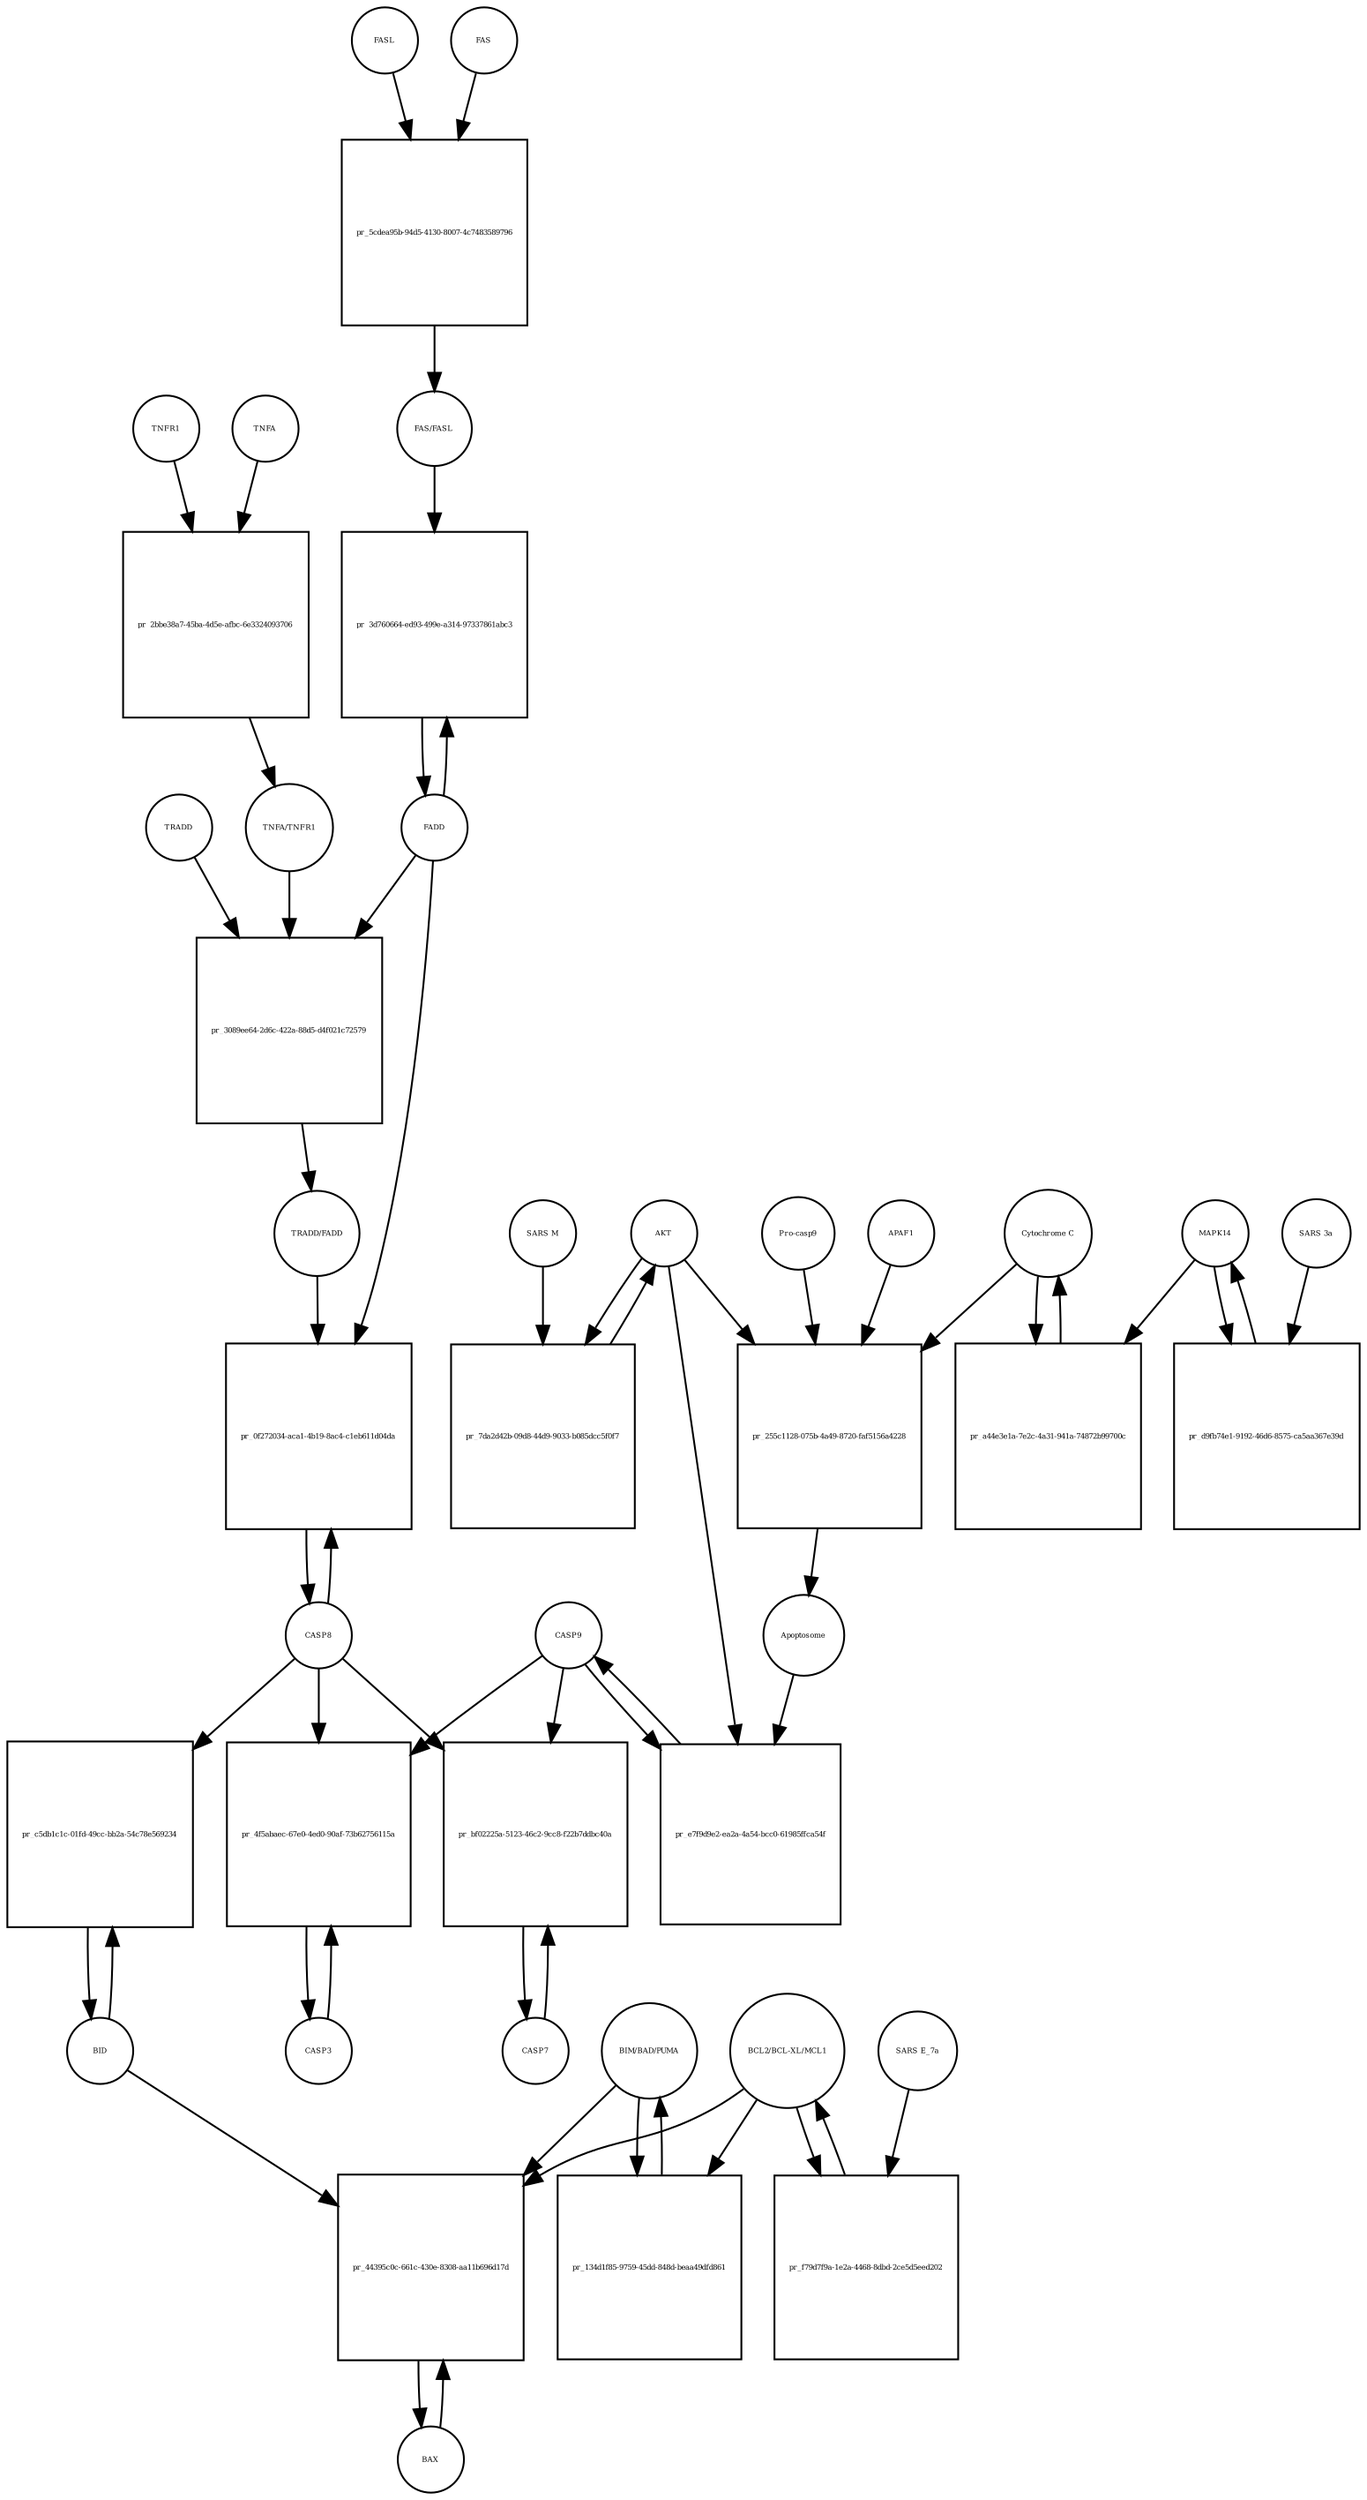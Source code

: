 strict digraph  {
FASL [annotation="", bipartite=0, cls=macromolecule, fontsize=4, label=FASL, shape=circle];
"pr_5cdea95b-94d5-4130-8007-4c7483589796" [annotation="", bipartite=1, cls=process, fontsize=4, label="pr_5cdea95b-94d5-4130-8007-4c7483589796", shape=square];
FAS [annotation="", bipartite=0, cls=macromolecule, fontsize=4, label=FAS, shape=circle];
"FAS/FASL" [annotation="", bipartite=0, cls=complex, fontsize=4, label="FAS/FASL", shape=circle];
TNFA [annotation="", bipartite=0, cls=macromolecule, fontsize=4, label=TNFA, shape=circle];
"pr_2bbe38a7-45ba-4d5e-afbc-6e3324093706" [annotation="", bipartite=1, cls=process, fontsize=4, label="pr_2bbe38a7-45ba-4d5e-afbc-6e3324093706", shape=square];
TNFR1 [annotation="", bipartite=0, cls=macromolecule, fontsize=4, label=TNFR1, shape=circle];
"TNFA/TNFR1" [annotation="", bipartite=0, cls=complex, fontsize=4, label="TNFA/TNFR1", shape=circle];
FADD [annotation="", bipartite=0, cls=macromolecule, fontsize=4, label=FADD, shape=circle];
"pr_3d760664-ed93-499e-a314-97337861abc3" [annotation="", bipartite=1, cls=process, fontsize=4, label="pr_3d760664-ed93-499e-a314-97337861abc3", shape=square];
CASP8 [annotation="", bipartite=0, cls=macromolecule, fontsize=4, label=CASP8, shape=circle];
"pr_0f272034-aca1-4b19-8ac4-c1eb611d04da" [annotation="", bipartite=1, cls=process, fontsize=4, label="pr_0f272034-aca1-4b19-8ac4-c1eb611d04da", shape=square];
"TRADD/FADD" [annotation="", bipartite=0, cls=complex, fontsize=4, label="TRADD/FADD", shape=circle];
CASP3 [annotation="", bipartite=0, cls=macromolecule, fontsize=4, label=CASP3, shape=circle];
"pr_4f5abaec-67e0-4ed0-90af-73b62756115a" [annotation="", bipartite=1, cls=process, fontsize=4, label="pr_4f5abaec-67e0-4ed0-90af-73b62756115a", shape=square];
CASP9 [annotation="", bipartite=0, cls=macromolecule, fontsize=4, label=CASP9, shape=circle];
"pr_e7f9d9e2-ea2a-4a54-bcc0-61985ffca54f" [annotation="", bipartite=1, cls=process, fontsize=4, label="pr_e7f9d9e2-ea2a-4a54-bcc0-61985ffca54f", shape=square];
Apoptosome [annotation="", bipartite=0, cls=complex, fontsize=4, label=Apoptosome, shape=circle];
AKT [annotation="", bipartite=0, cls=macromolecule, fontsize=4, label=AKT, shape=circle];
BID [annotation="", bipartite=0, cls=macromolecule, fontsize=4, label=BID, shape=circle];
"pr_c5db1c1c-01fd-49cc-bb2a-54c78e569234" [annotation="", bipartite=1, cls=process, fontsize=4, label="pr_c5db1c1c-01fd-49cc-bb2a-54c78e569234", shape=square];
BAX [annotation="", bipartite=0, cls=macromolecule, fontsize=4, label=BAX, shape=circle];
"pr_44395c0c-661c-430e-8308-aa11b696d17d" [annotation="", bipartite=1, cls=process, fontsize=4, label="pr_44395c0c-661c-430e-8308-aa11b696d17d", shape=square];
"BIM/BAD/PUMA" [annotation="", bipartite=0, cls=complex, fontsize=4, label="BIM/BAD/PUMA", shape=circle];
"BCL2/BCL-XL/MCL1" [annotation="", bipartite=0, cls=complex, fontsize=4, label="BCL2/BCL-XL/MCL1", shape=circle];
"Cytochrome C" [annotation="", bipartite=0, cls=macromolecule, fontsize=4, label="Cytochrome C", shape=circle];
"pr_a44e3e1a-7e2c-4a31-941a-74872b99700c" [annotation="", bipartite=1, cls=process, fontsize=4, label="pr_a44e3e1a-7e2c-4a31-941a-74872b99700c", shape=square];
MAPK14 [annotation="", bipartite=0, cls=macromolecule, fontsize=4, label=MAPK14, shape=circle];
APAF1 [annotation="", bipartite=0, cls=macromolecule, fontsize=4, label=APAF1, shape=circle];
"pr_255c1128-075b-4a49-8720-faf5156a4228" [annotation="", bipartite=1, cls=process, fontsize=4, label="pr_255c1128-075b-4a49-8720-faf5156a4228", shape=square];
"Pro-casp9" [annotation="", bipartite=0, cls=macromolecule, fontsize=4, label="Pro-casp9", shape=circle];
CASP7 [annotation="", bipartite=0, cls=macromolecule, fontsize=4, label=CASP7, shape=circle];
"pr_bf02225a-5123-46c2-9cc8-f22b7ddbc40a" [annotation="", bipartite=1, cls=process, fontsize=4, label="pr_bf02225a-5123-46c2-9cc8-f22b7ddbc40a", shape=square];
"pr_7da2d42b-09d8-44d9-9033-b085dcc5f0f7" [annotation="", bipartite=1, cls=process, fontsize=4, label="pr_7da2d42b-09d8-44d9-9033-b085dcc5f0f7", shape=square];
"SARS M" [annotation="", bipartite=0, cls=macromolecule, fontsize=4, label="SARS M", shape=circle];
"pr_3089ee64-2d6c-422a-88d5-d4f021c72579" [annotation="", bipartite=1, cls=process, fontsize=4, label="pr_3089ee64-2d6c-422a-88d5-d4f021c72579", shape=square];
TRADD [annotation="", bipartite=0, cls=macromolecule, fontsize=4, label=TRADD, shape=circle];
"pr_d9fb74e1-9192-46d6-8575-ca5aa367e39d" [annotation="", bipartite=1, cls=process, fontsize=4, label="pr_d9fb74e1-9192-46d6-8575-ca5aa367e39d", shape=square];
"SARS 3a" [annotation="", bipartite=0, cls=macromolecule, fontsize=4, label="SARS 3a", shape=circle];
"pr_134d1f85-9759-45dd-848d-beaa49dfd861" [annotation="", bipartite=1, cls=process, fontsize=4, label="pr_134d1f85-9759-45dd-848d-beaa49dfd861", shape=square];
"pr_f79d7f9a-1e2a-4468-8dbd-2ce5d5eed202" [annotation="", bipartite=1, cls=process, fontsize=4, label="pr_f79d7f9a-1e2a-4468-8dbd-2ce5d5eed202", shape=square];
"SARS E_7a" [annotation="", bipartite=0, cls=macromolecule, fontsize=4, label="SARS E_7a", shape=circle];
FASL -> "pr_5cdea95b-94d5-4130-8007-4c7483589796"  [annotation="", interaction_type=consumption];
"pr_5cdea95b-94d5-4130-8007-4c7483589796" -> "FAS/FASL"  [annotation="", interaction_type=production];
FAS -> "pr_5cdea95b-94d5-4130-8007-4c7483589796"  [annotation="", interaction_type=consumption];
"FAS/FASL" -> "pr_3d760664-ed93-499e-a314-97337861abc3"  [annotation="urn_miriam_kegg.pathway_hsa04210", interaction_type=catalysis];
TNFA -> "pr_2bbe38a7-45ba-4d5e-afbc-6e3324093706"  [annotation="", interaction_type=consumption];
"pr_2bbe38a7-45ba-4d5e-afbc-6e3324093706" -> "TNFA/TNFR1"  [annotation="", interaction_type=production];
TNFR1 -> "pr_2bbe38a7-45ba-4d5e-afbc-6e3324093706"  [annotation="", interaction_type=consumption];
"TNFA/TNFR1" -> "pr_3089ee64-2d6c-422a-88d5-d4f021c72579"  [annotation="urn_miriam_kegg.pathway_hsa04210", interaction_type=catalysis];
FADD -> "pr_3d760664-ed93-499e-a314-97337861abc3"  [annotation="", interaction_type=consumption];
FADD -> "pr_0f272034-aca1-4b19-8ac4-c1eb611d04da"  [annotation="urn_miriam_kegg.pathway_hsa04210", interaction_type=catalysis];
FADD -> "pr_3089ee64-2d6c-422a-88d5-d4f021c72579"  [annotation="", interaction_type=consumption];
"pr_3d760664-ed93-499e-a314-97337861abc3" -> FADD  [annotation="", interaction_type=production];
CASP8 -> "pr_0f272034-aca1-4b19-8ac4-c1eb611d04da"  [annotation="", interaction_type=consumption];
CASP8 -> "pr_4f5abaec-67e0-4ed0-90af-73b62756115a"  [annotation="urn_miriam_kegg.pathway_hsa04210", interaction_type=catalysis];
CASP8 -> "pr_c5db1c1c-01fd-49cc-bb2a-54c78e569234"  [annotation="urn_miriam_kegg.pathway_hsa04210", interaction_type=catalysis];
CASP8 -> "pr_bf02225a-5123-46c2-9cc8-f22b7ddbc40a"  [annotation="urn_miriam_kegg.pathway_hsa04210", interaction_type=catalysis];
"pr_0f272034-aca1-4b19-8ac4-c1eb611d04da" -> CASP8  [annotation="", interaction_type=production];
"TRADD/FADD" -> "pr_0f272034-aca1-4b19-8ac4-c1eb611d04da"  [annotation="urn_miriam_kegg.pathway_hsa04210", interaction_type=catalysis];
CASP3 -> "pr_4f5abaec-67e0-4ed0-90af-73b62756115a"  [annotation="", interaction_type=consumption];
"pr_4f5abaec-67e0-4ed0-90af-73b62756115a" -> CASP3  [annotation="", interaction_type=production];
CASP9 -> "pr_4f5abaec-67e0-4ed0-90af-73b62756115a"  [annotation="urn_miriam_kegg.pathway_hsa04210", interaction_type=catalysis];
CASP9 -> "pr_e7f9d9e2-ea2a-4a54-bcc0-61985ffca54f"  [annotation="", interaction_type=consumption];
CASP9 -> "pr_bf02225a-5123-46c2-9cc8-f22b7ddbc40a"  [annotation="urn_miriam_kegg.pathway_hsa04210", interaction_type=catalysis];
"pr_e7f9d9e2-ea2a-4a54-bcc0-61985ffca54f" -> CASP9  [annotation="", interaction_type=production];
Apoptosome -> "pr_e7f9d9e2-ea2a-4a54-bcc0-61985ffca54f"  [annotation="urn_miriam_kegg.pathway_hsa04210", interaction_type=catalysis];
AKT -> "pr_e7f9d9e2-ea2a-4a54-bcc0-61985ffca54f"  [annotation="urn_miriam_kegg.pathway_hsa04210", interaction_type=inhibition];
AKT -> "pr_255c1128-075b-4a49-8720-faf5156a4228"  [annotation="urn_miriam_kegg.pathway_hsa04210", interaction_type=inhibition];
AKT -> "pr_7da2d42b-09d8-44d9-9033-b085dcc5f0f7"  [annotation="", interaction_type=consumption];
BID -> "pr_c5db1c1c-01fd-49cc-bb2a-54c78e569234"  [annotation="", interaction_type=consumption];
BID -> "pr_44395c0c-661c-430e-8308-aa11b696d17d"  [annotation=urn_miriam_pubmed_31226023, interaction_type=catalysis];
"pr_c5db1c1c-01fd-49cc-bb2a-54c78e569234" -> BID  [annotation="", interaction_type=production];
BAX -> "pr_44395c0c-661c-430e-8308-aa11b696d17d"  [annotation="", interaction_type=consumption];
"pr_44395c0c-661c-430e-8308-aa11b696d17d" -> BAX  [annotation="", interaction_type=production];
"BIM/BAD/PUMA" -> "pr_44395c0c-661c-430e-8308-aa11b696d17d"  [annotation=urn_miriam_pubmed_31226023, interaction_type=catalysis];
"BIM/BAD/PUMA" -> "pr_134d1f85-9759-45dd-848d-beaa49dfd861"  [annotation="", interaction_type=consumption];
"BCL2/BCL-XL/MCL1" -> "pr_44395c0c-661c-430e-8308-aa11b696d17d"  [annotation=urn_miriam_pubmed_31226023, interaction_type=inhibition];
"BCL2/BCL-XL/MCL1" -> "pr_134d1f85-9759-45dd-848d-beaa49dfd861"  [annotation="", interaction_type=inhibition];
"BCL2/BCL-XL/MCL1" -> "pr_f79d7f9a-1e2a-4468-8dbd-2ce5d5eed202"  [annotation="", interaction_type=consumption];
"Cytochrome C" -> "pr_a44e3e1a-7e2c-4a31-941a-74872b99700c"  [annotation="", interaction_type=consumption];
"Cytochrome C" -> "pr_255c1128-075b-4a49-8720-faf5156a4228"  [annotation="", interaction_type=consumption];
"pr_a44e3e1a-7e2c-4a31-941a-74872b99700c" -> "Cytochrome C"  [annotation="", interaction_type=production];
MAPK14 -> "pr_a44e3e1a-7e2c-4a31-941a-74872b99700c"  [annotation="urn_miriam_kegg.pathway_hsa04210|urn_miriam_pubmed_31226023", interaction_type=catalysis];
MAPK14 -> "pr_d9fb74e1-9192-46d6-8575-ca5aa367e39d"  [annotation="", interaction_type=consumption];
APAF1 -> "pr_255c1128-075b-4a49-8720-faf5156a4228"  [annotation="", interaction_type=consumption];
"pr_255c1128-075b-4a49-8720-faf5156a4228" -> Apoptosome  [annotation="", interaction_type=production];
"Pro-casp9" -> "pr_255c1128-075b-4a49-8720-faf5156a4228"  [annotation="", interaction_type=consumption];
CASP7 -> "pr_bf02225a-5123-46c2-9cc8-f22b7ddbc40a"  [annotation="", interaction_type=consumption];
"pr_bf02225a-5123-46c2-9cc8-f22b7ddbc40a" -> CASP7  [annotation="", interaction_type=production];
"pr_7da2d42b-09d8-44d9-9033-b085dcc5f0f7" -> AKT  [annotation="", interaction_type=production];
"SARS M" -> "pr_7da2d42b-09d8-44d9-9033-b085dcc5f0f7"  [annotation=urn_miriam_pubmed_31226023, interaction_type=inhibition];
"pr_3089ee64-2d6c-422a-88d5-d4f021c72579" -> "TRADD/FADD"  [annotation="", interaction_type=production];
TRADD -> "pr_3089ee64-2d6c-422a-88d5-d4f021c72579"  [annotation="", interaction_type=consumption];
"pr_d9fb74e1-9192-46d6-8575-ca5aa367e39d" -> MAPK14  [annotation="", interaction_type=production];
"SARS 3a" -> "pr_d9fb74e1-9192-46d6-8575-ca5aa367e39d"  [annotation=urn_miriam_pubmed_31226023, interaction_type=catalysis];
"pr_134d1f85-9759-45dd-848d-beaa49dfd861" -> "BIM/BAD/PUMA"  [annotation="", interaction_type=production];
"pr_f79d7f9a-1e2a-4468-8dbd-2ce5d5eed202" -> "BCL2/BCL-XL/MCL1"  [annotation="", interaction_type=production];
"SARS E_7a" -> "pr_f79d7f9a-1e2a-4468-8dbd-2ce5d5eed202"  [annotation="", interaction_type=inhibition];
}
